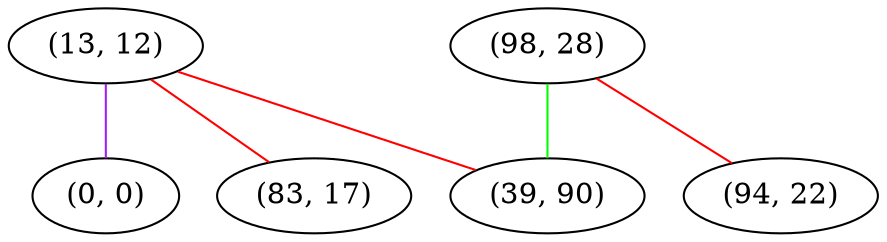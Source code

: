 graph "" {
"(13, 12)";
"(0, 0)";
"(98, 28)";
"(39, 90)";
"(83, 17)";
"(94, 22)";
"(13, 12)" -- "(0, 0)"  [color=purple, key=0, weight=4];
"(13, 12)" -- "(83, 17)"  [color=red, key=0, weight=1];
"(13, 12)" -- "(39, 90)"  [color=red, key=0, weight=1];
"(98, 28)" -- "(39, 90)"  [color=green, key=0, weight=2];
"(98, 28)" -- "(94, 22)"  [color=red, key=0, weight=1];
}
